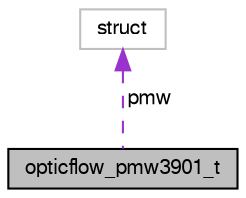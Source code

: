 digraph "opticflow_pmw3901_t"
{
  edge [fontname="FreeSans",fontsize="10",labelfontname="FreeSans",labelfontsize="10"];
  node [fontname="FreeSans",fontsize="10",shape=record];
  Node1 [label="opticflow_pmw3901_t",height=0.2,width=0.4,color="black", fillcolor="grey75", style="filled", fontcolor="black"];
  Node2 -> Node1 [dir="back",color="darkorchid3",fontsize="10",style="dashed",label=" pmw" ,fontname="FreeSans"];
  Node2 [label="struct",height=0.2,width=0.4,color="grey75", fillcolor="white", style="filled"];
}
